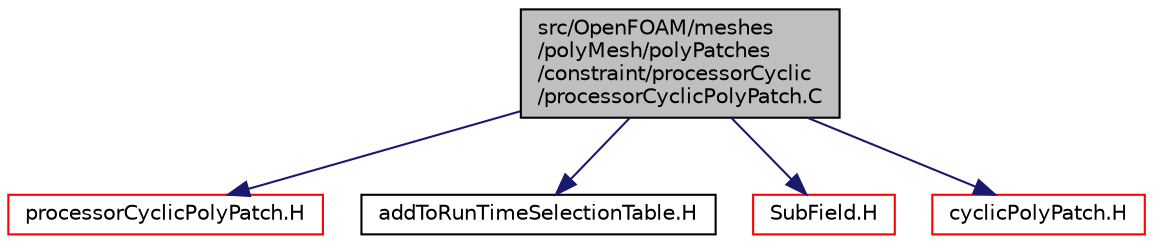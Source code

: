 digraph "src/OpenFOAM/meshes/polyMesh/polyPatches/constraint/processorCyclic/processorCyclicPolyPatch.C"
{
  bgcolor="transparent";
  edge [fontname="Helvetica",fontsize="10",labelfontname="Helvetica",labelfontsize="10"];
  node [fontname="Helvetica",fontsize="10",shape=record];
  Node1 [label="src/OpenFOAM/meshes\l/polyMesh/polyPatches\l/constraint/processorCyclic\l/processorCyclicPolyPatch.C",height=0.2,width=0.4,color="black", fillcolor="grey75", style="filled", fontcolor="black"];
  Node1 -> Node2 [color="midnightblue",fontsize="10",style="solid",fontname="Helvetica"];
  Node2 [label="processorCyclicPolyPatch.H",height=0.2,width=0.4,color="red",URL="$a08858.html"];
  Node1 -> Node3 [color="midnightblue",fontsize="10",style="solid",fontname="Helvetica"];
  Node3 [label="addToRunTimeSelectionTable.H",height=0.2,width=0.4,color="black",URL="$a08025.html",tooltip="Macros for easy insertion into run-time selection tables. "];
  Node1 -> Node4 [color="midnightblue",fontsize="10",style="solid",fontname="Helvetica"];
  Node4 [label="SubField.H",height=0.2,width=0.4,color="red",URL="$a08133.html"];
  Node1 -> Node5 [color="midnightblue",fontsize="10",style="solid",fontname="Helvetica"];
  Node5 [label="cyclicPolyPatch.H",height=0.2,width=0.4,color="red",URL="$a08846.html"];
}
